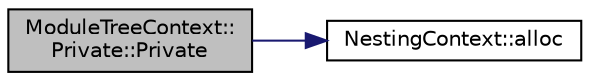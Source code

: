 digraph "ModuleTreeContext::Private::Private"
{
 // LATEX_PDF_SIZE
  edge [fontname="Helvetica",fontsize="10",labelfontname="Helvetica",labelfontsize="10"];
  node [fontname="Helvetica",fontsize="10",shape=record];
  rankdir="LR";
  Node1 [label="ModuleTreeContext::\lPrivate::Private",height=0.2,width=0.4,color="black", fillcolor="grey75", style="filled", fontcolor="black",tooltip=" "];
  Node1 -> Node2 [color="midnightblue",fontsize="10",style="solid"];
  Node2 [label="NestingContext::alloc",height=0.2,width=0.4,color="black", fillcolor="white", style="filled",URL="$classNestingContext.html#a034e06d9ea3df71185b59c193ea87d9f",tooltip=" "];
}
